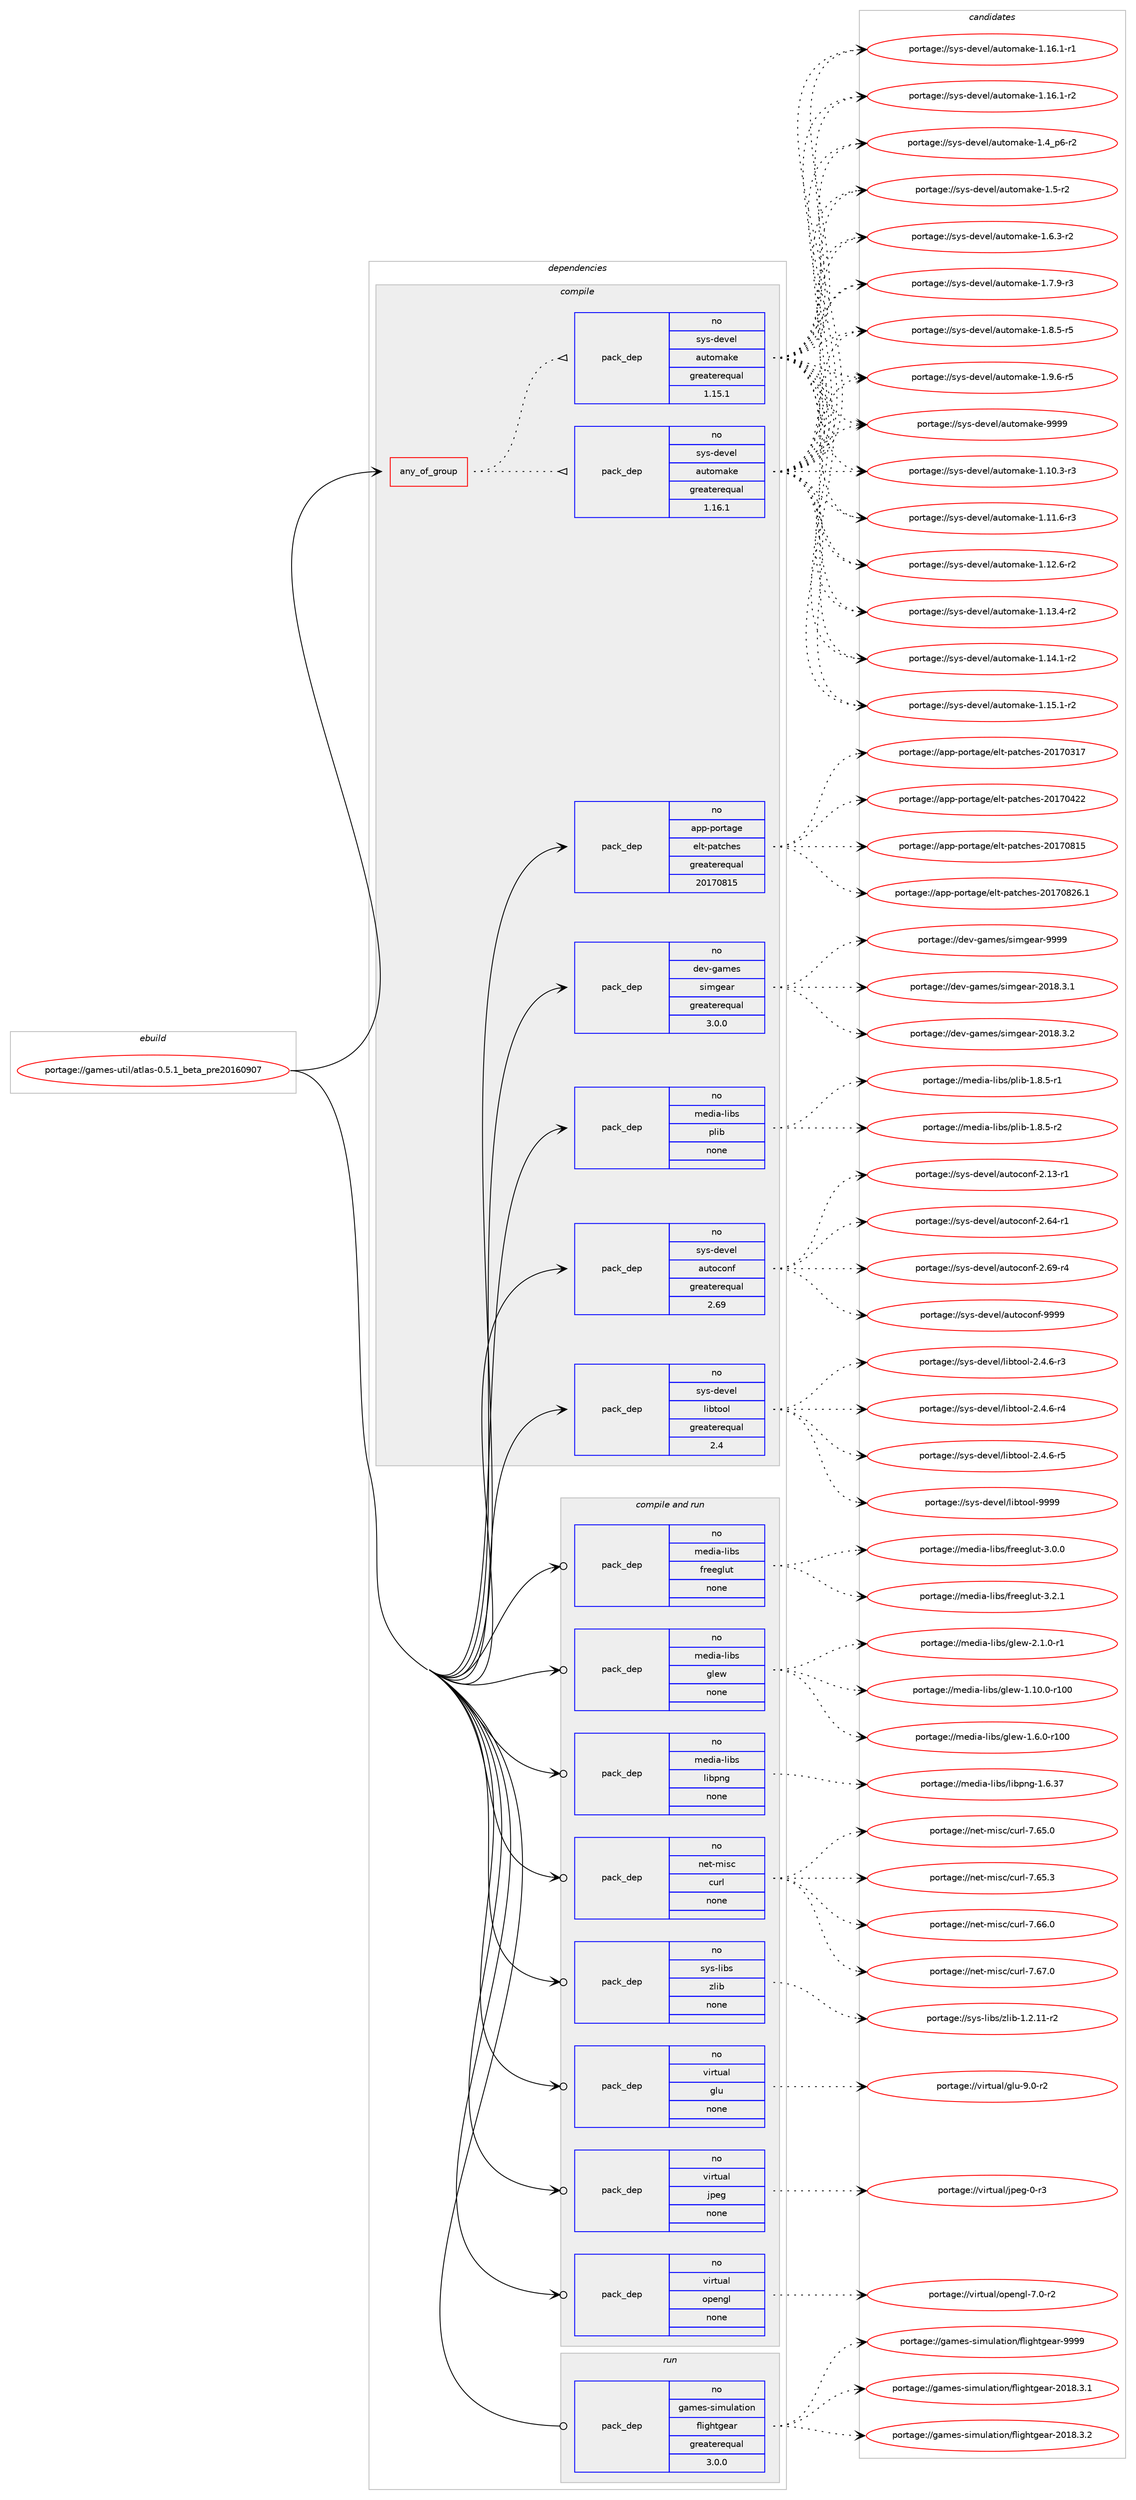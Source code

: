 digraph prolog {

# *************
# Graph options
# *************

newrank=true;
concentrate=true;
compound=true;
graph [rankdir=LR,fontname=Helvetica,fontsize=10,ranksep=1.5];#, ranksep=2.5, nodesep=0.2];
edge  [arrowhead=vee];
node  [fontname=Helvetica,fontsize=10];

# **********
# The ebuild
# **********

subgraph cluster_leftcol {
color=gray;
rank=same;
label=<<i>ebuild</i>>;
id [label="portage://games-util/atlas-0.5.1_beta_pre20160907", color=red, width=4, href="../games-util/atlas-0.5.1_beta_pre20160907.svg"];
}

# ****************
# The dependencies
# ****************

subgraph cluster_midcol {
color=gray;
label=<<i>dependencies</i>>;
subgraph cluster_compile {
fillcolor="#eeeeee";
style=filled;
label=<<i>compile</i>>;
subgraph any3965 {
dependency277444 [label=<<TABLE BORDER="0" CELLBORDER="1" CELLSPACING="0" CELLPADDING="4"><TR><TD CELLPADDING="10">any_of_group</TD></TR></TABLE>>, shape=none, color=red];subgraph pack199535 {
dependency277445 [label=<<TABLE BORDER="0" CELLBORDER="1" CELLSPACING="0" CELLPADDING="4" WIDTH="220"><TR><TD ROWSPAN="6" CELLPADDING="30">pack_dep</TD></TR><TR><TD WIDTH="110">no</TD></TR><TR><TD>sys-devel</TD></TR><TR><TD>automake</TD></TR><TR><TD>greaterequal</TD></TR><TR><TD>1.16.1</TD></TR></TABLE>>, shape=none, color=blue];
}
dependency277444:e -> dependency277445:w [weight=20,style="dotted",arrowhead="oinv"];
subgraph pack199536 {
dependency277446 [label=<<TABLE BORDER="0" CELLBORDER="1" CELLSPACING="0" CELLPADDING="4" WIDTH="220"><TR><TD ROWSPAN="6" CELLPADDING="30">pack_dep</TD></TR><TR><TD WIDTH="110">no</TD></TR><TR><TD>sys-devel</TD></TR><TR><TD>automake</TD></TR><TR><TD>greaterequal</TD></TR><TR><TD>1.15.1</TD></TR></TABLE>>, shape=none, color=blue];
}
dependency277444:e -> dependency277446:w [weight=20,style="dotted",arrowhead="oinv"];
}
id:e -> dependency277444:w [weight=20,style="solid",arrowhead="vee"];
subgraph pack199537 {
dependency277447 [label=<<TABLE BORDER="0" CELLBORDER="1" CELLSPACING="0" CELLPADDING="4" WIDTH="220"><TR><TD ROWSPAN="6" CELLPADDING="30">pack_dep</TD></TR><TR><TD WIDTH="110">no</TD></TR><TR><TD>app-portage</TD></TR><TR><TD>elt-patches</TD></TR><TR><TD>greaterequal</TD></TR><TR><TD>20170815</TD></TR></TABLE>>, shape=none, color=blue];
}
id:e -> dependency277447:w [weight=20,style="solid",arrowhead="vee"];
subgraph pack199538 {
dependency277448 [label=<<TABLE BORDER="0" CELLBORDER="1" CELLSPACING="0" CELLPADDING="4" WIDTH="220"><TR><TD ROWSPAN="6" CELLPADDING="30">pack_dep</TD></TR><TR><TD WIDTH="110">no</TD></TR><TR><TD>dev-games</TD></TR><TR><TD>simgear</TD></TR><TR><TD>greaterequal</TD></TR><TR><TD>3.0.0</TD></TR></TABLE>>, shape=none, color=blue];
}
id:e -> dependency277448:w [weight=20,style="solid",arrowhead="vee"];
subgraph pack199539 {
dependency277449 [label=<<TABLE BORDER="0" CELLBORDER="1" CELLSPACING="0" CELLPADDING="4" WIDTH="220"><TR><TD ROWSPAN="6" CELLPADDING="30">pack_dep</TD></TR><TR><TD WIDTH="110">no</TD></TR><TR><TD>media-libs</TD></TR><TR><TD>plib</TD></TR><TR><TD>none</TD></TR><TR><TD></TD></TR></TABLE>>, shape=none, color=blue];
}
id:e -> dependency277449:w [weight=20,style="solid",arrowhead="vee"];
subgraph pack199540 {
dependency277450 [label=<<TABLE BORDER="0" CELLBORDER="1" CELLSPACING="0" CELLPADDING="4" WIDTH="220"><TR><TD ROWSPAN="6" CELLPADDING="30">pack_dep</TD></TR><TR><TD WIDTH="110">no</TD></TR><TR><TD>sys-devel</TD></TR><TR><TD>autoconf</TD></TR><TR><TD>greaterequal</TD></TR><TR><TD>2.69</TD></TR></TABLE>>, shape=none, color=blue];
}
id:e -> dependency277450:w [weight=20,style="solid",arrowhead="vee"];
subgraph pack199541 {
dependency277451 [label=<<TABLE BORDER="0" CELLBORDER="1" CELLSPACING="0" CELLPADDING="4" WIDTH="220"><TR><TD ROWSPAN="6" CELLPADDING="30">pack_dep</TD></TR><TR><TD WIDTH="110">no</TD></TR><TR><TD>sys-devel</TD></TR><TR><TD>libtool</TD></TR><TR><TD>greaterequal</TD></TR><TR><TD>2.4</TD></TR></TABLE>>, shape=none, color=blue];
}
id:e -> dependency277451:w [weight=20,style="solid",arrowhead="vee"];
}
subgraph cluster_compileandrun {
fillcolor="#eeeeee";
style=filled;
label=<<i>compile and run</i>>;
subgraph pack199542 {
dependency277452 [label=<<TABLE BORDER="0" CELLBORDER="1" CELLSPACING="0" CELLPADDING="4" WIDTH="220"><TR><TD ROWSPAN="6" CELLPADDING="30">pack_dep</TD></TR><TR><TD WIDTH="110">no</TD></TR><TR><TD>media-libs</TD></TR><TR><TD>freeglut</TD></TR><TR><TD>none</TD></TR><TR><TD></TD></TR></TABLE>>, shape=none, color=blue];
}
id:e -> dependency277452:w [weight=20,style="solid",arrowhead="odotvee"];
subgraph pack199543 {
dependency277453 [label=<<TABLE BORDER="0" CELLBORDER="1" CELLSPACING="0" CELLPADDING="4" WIDTH="220"><TR><TD ROWSPAN="6" CELLPADDING="30">pack_dep</TD></TR><TR><TD WIDTH="110">no</TD></TR><TR><TD>media-libs</TD></TR><TR><TD>glew</TD></TR><TR><TD>none</TD></TR><TR><TD></TD></TR></TABLE>>, shape=none, color=blue];
}
id:e -> dependency277453:w [weight=20,style="solid",arrowhead="odotvee"];
subgraph pack199544 {
dependency277454 [label=<<TABLE BORDER="0" CELLBORDER="1" CELLSPACING="0" CELLPADDING="4" WIDTH="220"><TR><TD ROWSPAN="6" CELLPADDING="30">pack_dep</TD></TR><TR><TD WIDTH="110">no</TD></TR><TR><TD>media-libs</TD></TR><TR><TD>libpng</TD></TR><TR><TD>none</TD></TR><TR><TD></TD></TR></TABLE>>, shape=none, color=blue];
}
id:e -> dependency277454:w [weight=20,style="solid",arrowhead="odotvee"];
subgraph pack199545 {
dependency277455 [label=<<TABLE BORDER="0" CELLBORDER="1" CELLSPACING="0" CELLPADDING="4" WIDTH="220"><TR><TD ROWSPAN="6" CELLPADDING="30">pack_dep</TD></TR><TR><TD WIDTH="110">no</TD></TR><TR><TD>net-misc</TD></TR><TR><TD>curl</TD></TR><TR><TD>none</TD></TR><TR><TD></TD></TR></TABLE>>, shape=none, color=blue];
}
id:e -> dependency277455:w [weight=20,style="solid",arrowhead="odotvee"];
subgraph pack199546 {
dependency277456 [label=<<TABLE BORDER="0" CELLBORDER="1" CELLSPACING="0" CELLPADDING="4" WIDTH="220"><TR><TD ROWSPAN="6" CELLPADDING="30">pack_dep</TD></TR><TR><TD WIDTH="110">no</TD></TR><TR><TD>sys-libs</TD></TR><TR><TD>zlib</TD></TR><TR><TD>none</TD></TR><TR><TD></TD></TR></TABLE>>, shape=none, color=blue];
}
id:e -> dependency277456:w [weight=20,style="solid",arrowhead="odotvee"];
subgraph pack199547 {
dependency277457 [label=<<TABLE BORDER="0" CELLBORDER="1" CELLSPACING="0" CELLPADDING="4" WIDTH="220"><TR><TD ROWSPAN="6" CELLPADDING="30">pack_dep</TD></TR><TR><TD WIDTH="110">no</TD></TR><TR><TD>virtual</TD></TR><TR><TD>glu</TD></TR><TR><TD>none</TD></TR><TR><TD></TD></TR></TABLE>>, shape=none, color=blue];
}
id:e -> dependency277457:w [weight=20,style="solid",arrowhead="odotvee"];
subgraph pack199548 {
dependency277458 [label=<<TABLE BORDER="0" CELLBORDER="1" CELLSPACING="0" CELLPADDING="4" WIDTH="220"><TR><TD ROWSPAN="6" CELLPADDING="30">pack_dep</TD></TR><TR><TD WIDTH="110">no</TD></TR><TR><TD>virtual</TD></TR><TR><TD>jpeg</TD></TR><TR><TD>none</TD></TR><TR><TD></TD></TR></TABLE>>, shape=none, color=blue];
}
id:e -> dependency277458:w [weight=20,style="solid",arrowhead="odotvee"];
subgraph pack199549 {
dependency277459 [label=<<TABLE BORDER="0" CELLBORDER="1" CELLSPACING="0" CELLPADDING="4" WIDTH="220"><TR><TD ROWSPAN="6" CELLPADDING="30">pack_dep</TD></TR><TR><TD WIDTH="110">no</TD></TR><TR><TD>virtual</TD></TR><TR><TD>opengl</TD></TR><TR><TD>none</TD></TR><TR><TD></TD></TR></TABLE>>, shape=none, color=blue];
}
id:e -> dependency277459:w [weight=20,style="solid",arrowhead="odotvee"];
}
subgraph cluster_run {
fillcolor="#eeeeee";
style=filled;
label=<<i>run</i>>;
subgraph pack199550 {
dependency277460 [label=<<TABLE BORDER="0" CELLBORDER="1" CELLSPACING="0" CELLPADDING="4" WIDTH="220"><TR><TD ROWSPAN="6" CELLPADDING="30">pack_dep</TD></TR><TR><TD WIDTH="110">no</TD></TR><TR><TD>games-simulation</TD></TR><TR><TD>flightgear</TD></TR><TR><TD>greaterequal</TD></TR><TR><TD>3.0.0</TD></TR></TABLE>>, shape=none, color=blue];
}
id:e -> dependency277460:w [weight=20,style="solid",arrowhead="odot"];
}
}

# **************
# The candidates
# **************

subgraph cluster_choices {
rank=same;
color=gray;
label=<<i>candidates</i>>;

subgraph choice199535 {
color=black;
nodesep=1;
choiceportage11512111545100101118101108479711711611110997107101454946494846514511451 [label="portage://sys-devel/automake-1.10.3-r3", color=red, width=4,href="../sys-devel/automake-1.10.3-r3.svg"];
choiceportage11512111545100101118101108479711711611110997107101454946494946544511451 [label="portage://sys-devel/automake-1.11.6-r3", color=red, width=4,href="../sys-devel/automake-1.11.6-r3.svg"];
choiceportage11512111545100101118101108479711711611110997107101454946495046544511450 [label="portage://sys-devel/automake-1.12.6-r2", color=red, width=4,href="../sys-devel/automake-1.12.6-r2.svg"];
choiceportage11512111545100101118101108479711711611110997107101454946495146524511450 [label="portage://sys-devel/automake-1.13.4-r2", color=red, width=4,href="../sys-devel/automake-1.13.4-r2.svg"];
choiceportage11512111545100101118101108479711711611110997107101454946495246494511450 [label="portage://sys-devel/automake-1.14.1-r2", color=red, width=4,href="../sys-devel/automake-1.14.1-r2.svg"];
choiceportage11512111545100101118101108479711711611110997107101454946495346494511450 [label="portage://sys-devel/automake-1.15.1-r2", color=red, width=4,href="../sys-devel/automake-1.15.1-r2.svg"];
choiceportage11512111545100101118101108479711711611110997107101454946495446494511449 [label="portage://sys-devel/automake-1.16.1-r1", color=red, width=4,href="../sys-devel/automake-1.16.1-r1.svg"];
choiceportage11512111545100101118101108479711711611110997107101454946495446494511450 [label="portage://sys-devel/automake-1.16.1-r2", color=red, width=4,href="../sys-devel/automake-1.16.1-r2.svg"];
choiceportage115121115451001011181011084797117116111109971071014549465295112544511450 [label="portage://sys-devel/automake-1.4_p6-r2", color=red, width=4,href="../sys-devel/automake-1.4_p6-r2.svg"];
choiceportage11512111545100101118101108479711711611110997107101454946534511450 [label="portage://sys-devel/automake-1.5-r2", color=red, width=4,href="../sys-devel/automake-1.5-r2.svg"];
choiceportage115121115451001011181011084797117116111109971071014549465446514511450 [label="portage://sys-devel/automake-1.6.3-r2", color=red, width=4,href="../sys-devel/automake-1.6.3-r2.svg"];
choiceportage115121115451001011181011084797117116111109971071014549465546574511451 [label="portage://sys-devel/automake-1.7.9-r3", color=red, width=4,href="../sys-devel/automake-1.7.9-r3.svg"];
choiceportage115121115451001011181011084797117116111109971071014549465646534511453 [label="portage://sys-devel/automake-1.8.5-r5", color=red, width=4,href="../sys-devel/automake-1.8.5-r5.svg"];
choiceportage115121115451001011181011084797117116111109971071014549465746544511453 [label="portage://sys-devel/automake-1.9.6-r5", color=red, width=4,href="../sys-devel/automake-1.9.6-r5.svg"];
choiceportage115121115451001011181011084797117116111109971071014557575757 [label="portage://sys-devel/automake-9999", color=red, width=4,href="../sys-devel/automake-9999.svg"];
dependency277445:e -> choiceportage11512111545100101118101108479711711611110997107101454946494846514511451:w [style=dotted,weight="100"];
dependency277445:e -> choiceportage11512111545100101118101108479711711611110997107101454946494946544511451:w [style=dotted,weight="100"];
dependency277445:e -> choiceportage11512111545100101118101108479711711611110997107101454946495046544511450:w [style=dotted,weight="100"];
dependency277445:e -> choiceportage11512111545100101118101108479711711611110997107101454946495146524511450:w [style=dotted,weight="100"];
dependency277445:e -> choiceportage11512111545100101118101108479711711611110997107101454946495246494511450:w [style=dotted,weight="100"];
dependency277445:e -> choiceportage11512111545100101118101108479711711611110997107101454946495346494511450:w [style=dotted,weight="100"];
dependency277445:e -> choiceportage11512111545100101118101108479711711611110997107101454946495446494511449:w [style=dotted,weight="100"];
dependency277445:e -> choiceportage11512111545100101118101108479711711611110997107101454946495446494511450:w [style=dotted,weight="100"];
dependency277445:e -> choiceportage115121115451001011181011084797117116111109971071014549465295112544511450:w [style=dotted,weight="100"];
dependency277445:e -> choiceportage11512111545100101118101108479711711611110997107101454946534511450:w [style=dotted,weight="100"];
dependency277445:e -> choiceportage115121115451001011181011084797117116111109971071014549465446514511450:w [style=dotted,weight="100"];
dependency277445:e -> choiceportage115121115451001011181011084797117116111109971071014549465546574511451:w [style=dotted,weight="100"];
dependency277445:e -> choiceportage115121115451001011181011084797117116111109971071014549465646534511453:w [style=dotted,weight="100"];
dependency277445:e -> choiceportage115121115451001011181011084797117116111109971071014549465746544511453:w [style=dotted,weight="100"];
dependency277445:e -> choiceportage115121115451001011181011084797117116111109971071014557575757:w [style=dotted,weight="100"];
}
subgraph choice199536 {
color=black;
nodesep=1;
choiceportage11512111545100101118101108479711711611110997107101454946494846514511451 [label="portage://sys-devel/automake-1.10.3-r3", color=red, width=4,href="../sys-devel/automake-1.10.3-r3.svg"];
choiceportage11512111545100101118101108479711711611110997107101454946494946544511451 [label="portage://sys-devel/automake-1.11.6-r3", color=red, width=4,href="../sys-devel/automake-1.11.6-r3.svg"];
choiceportage11512111545100101118101108479711711611110997107101454946495046544511450 [label="portage://sys-devel/automake-1.12.6-r2", color=red, width=4,href="../sys-devel/automake-1.12.6-r2.svg"];
choiceportage11512111545100101118101108479711711611110997107101454946495146524511450 [label="portage://sys-devel/automake-1.13.4-r2", color=red, width=4,href="../sys-devel/automake-1.13.4-r2.svg"];
choiceportage11512111545100101118101108479711711611110997107101454946495246494511450 [label="portage://sys-devel/automake-1.14.1-r2", color=red, width=4,href="../sys-devel/automake-1.14.1-r2.svg"];
choiceportage11512111545100101118101108479711711611110997107101454946495346494511450 [label="portage://sys-devel/automake-1.15.1-r2", color=red, width=4,href="../sys-devel/automake-1.15.1-r2.svg"];
choiceportage11512111545100101118101108479711711611110997107101454946495446494511449 [label="portage://sys-devel/automake-1.16.1-r1", color=red, width=4,href="../sys-devel/automake-1.16.1-r1.svg"];
choiceportage11512111545100101118101108479711711611110997107101454946495446494511450 [label="portage://sys-devel/automake-1.16.1-r2", color=red, width=4,href="../sys-devel/automake-1.16.1-r2.svg"];
choiceportage115121115451001011181011084797117116111109971071014549465295112544511450 [label="portage://sys-devel/automake-1.4_p6-r2", color=red, width=4,href="../sys-devel/automake-1.4_p6-r2.svg"];
choiceportage11512111545100101118101108479711711611110997107101454946534511450 [label="portage://sys-devel/automake-1.5-r2", color=red, width=4,href="../sys-devel/automake-1.5-r2.svg"];
choiceportage115121115451001011181011084797117116111109971071014549465446514511450 [label="portage://sys-devel/automake-1.6.3-r2", color=red, width=4,href="../sys-devel/automake-1.6.3-r2.svg"];
choiceportage115121115451001011181011084797117116111109971071014549465546574511451 [label="portage://sys-devel/automake-1.7.9-r3", color=red, width=4,href="../sys-devel/automake-1.7.9-r3.svg"];
choiceportage115121115451001011181011084797117116111109971071014549465646534511453 [label="portage://sys-devel/automake-1.8.5-r5", color=red, width=4,href="../sys-devel/automake-1.8.5-r5.svg"];
choiceportage115121115451001011181011084797117116111109971071014549465746544511453 [label="portage://sys-devel/automake-1.9.6-r5", color=red, width=4,href="../sys-devel/automake-1.9.6-r5.svg"];
choiceportage115121115451001011181011084797117116111109971071014557575757 [label="portage://sys-devel/automake-9999", color=red, width=4,href="../sys-devel/automake-9999.svg"];
dependency277446:e -> choiceportage11512111545100101118101108479711711611110997107101454946494846514511451:w [style=dotted,weight="100"];
dependency277446:e -> choiceportage11512111545100101118101108479711711611110997107101454946494946544511451:w [style=dotted,weight="100"];
dependency277446:e -> choiceportage11512111545100101118101108479711711611110997107101454946495046544511450:w [style=dotted,weight="100"];
dependency277446:e -> choiceportage11512111545100101118101108479711711611110997107101454946495146524511450:w [style=dotted,weight="100"];
dependency277446:e -> choiceportage11512111545100101118101108479711711611110997107101454946495246494511450:w [style=dotted,weight="100"];
dependency277446:e -> choiceportage11512111545100101118101108479711711611110997107101454946495346494511450:w [style=dotted,weight="100"];
dependency277446:e -> choiceportage11512111545100101118101108479711711611110997107101454946495446494511449:w [style=dotted,weight="100"];
dependency277446:e -> choiceportage11512111545100101118101108479711711611110997107101454946495446494511450:w [style=dotted,weight="100"];
dependency277446:e -> choiceportage115121115451001011181011084797117116111109971071014549465295112544511450:w [style=dotted,weight="100"];
dependency277446:e -> choiceportage11512111545100101118101108479711711611110997107101454946534511450:w [style=dotted,weight="100"];
dependency277446:e -> choiceportage115121115451001011181011084797117116111109971071014549465446514511450:w [style=dotted,weight="100"];
dependency277446:e -> choiceportage115121115451001011181011084797117116111109971071014549465546574511451:w [style=dotted,weight="100"];
dependency277446:e -> choiceportage115121115451001011181011084797117116111109971071014549465646534511453:w [style=dotted,weight="100"];
dependency277446:e -> choiceportage115121115451001011181011084797117116111109971071014549465746544511453:w [style=dotted,weight="100"];
dependency277446:e -> choiceportage115121115451001011181011084797117116111109971071014557575757:w [style=dotted,weight="100"];
}
subgraph choice199537 {
color=black;
nodesep=1;
choiceportage97112112451121111141169710310147101108116451129711699104101115455048495548514955 [label="portage://app-portage/elt-patches-20170317", color=red, width=4,href="../app-portage/elt-patches-20170317.svg"];
choiceportage97112112451121111141169710310147101108116451129711699104101115455048495548525050 [label="portage://app-portage/elt-patches-20170422", color=red, width=4,href="../app-portage/elt-patches-20170422.svg"];
choiceportage97112112451121111141169710310147101108116451129711699104101115455048495548564953 [label="portage://app-portage/elt-patches-20170815", color=red, width=4,href="../app-portage/elt-patches-20170815.svg"];
choiceportage971121124511211111411697103101471011081164511297116991041011154550484955485650544649 [label="portage://app-portage/elt-patches-20170826.1", color=red, width=4,href="../app-portage/elt-patches-20170826.1.svg"];
dependency277447:e -> choiceportage97112112451121111141169710310147101108116451129711699104101115455048495548514955:w [style=dotted,weight="100"];
dependency277447:e -> choiceportage97112112451121111141169710310147101108116451129711699104101115455048495548525050:w [style=dotted,weight="100"];
dependency277447:e -> choiceportage97112112451121111141169710310147101108116451129711699104101115455048495548564953:w [style=dotted,weight="100"];
dependency277447:e -> choiceportage971121124511211111411697103101471011081164511297116991041011154550484955485650544649:w [style=dotted,weight="100"];
}
subgraph choice199538 {
color=black;
nodesep=1;
choiceportage10010111845103971091011154711510510910310197114455048495646514649 [label="portage://dev-games/simgear-2018.3.1", color=red, width=4,href="../dev-games/simgear-2018.3.1.svg"];
choiceportage10010111845103971091011154711510510910310197114455048495646514650 [label="portage://dev-games/simgear-2018.3.2", color=red, width=4,href="../dev-games/simgear-2018.3.2.svg"];
choiceportage100101118451039710910111547115105109103101971144557575757 [label="portage://dev-games/simgear-9999", color=red, width=4,href="../dev-games/simgear-9999.svg"];
dependency277448:e -> choiceportage10010111845103971091011154711510510910310197114455048495646514649:w [style=dotted,weight="100"];
dependency277448:e -> choiceportage10010111845103971091011154711510510910310197114455048495646514650:w [style=dotted,weight="100"];
dependency277448:e -> choiceportage100101118451039710910111547115105109103101971144557575757:w [style=dotted,weight="100"];
}
subgraph choice199539 {
color=black;
nodesep=1;
choiceportage10910110010597451081059811547112108105984549465646534511449 [label="portage://media-libs/plib-1.8.5-r1", color=red, width=4,href="../media-libs/plib-1.8.5-r1.svg"];
choiceportage10910110010597451081059811547112108105984549465646534511450 [label="portage://media-libs/plib-1.8.5-r2", color=red, width=4,href="../media-libs/plib-1.8.5-r2.svg"];
dependency277449:e -> choiceportage10910110010597451081059811547112108105984549465646534511449:w [style=dotted,weight="100"];
dependency277449:e -> choiceportage10910110010597451081059811547112108105984549465646534511450:w [style=dotted,weight="100"];
}
subgraph choice199540 {
color=black;
nodesep=1;
choiceportage1151211154510010111810110847971171161119911111010245504649514511449 [label="portage://sys-devel/autoconf-2.13-r1", color=red, width=4,href="../sys-devel/autoconf-2.13-r1.svg"];
choiceportage1151211154510010111810110847971171161119911111010245504654524511449 [label="portage://sys-devel/autoconf-2.64-r1", color=red, width=4,href="../sys-devel/autoconf-2.64-r1.svg"];
choiceportage1151211154510010111810110847971171161119911111010245504654574511452 [label="portage://sys-devel/autoconf-2.69-r4", color=red, width=4,href="../sys-devel/autoconf-2.69-r4.svg"];
choiceportage115121115451001011181011084797117116111991111101024557575757 [label="portage://sys-devel/autoconf-9999", color=red, width=4,href="../sys-devel/autoconf-9999.svg"];
dependency277450:e -> choiceportage1151211154510010111810110847971171161119911111010245504649514511449:w [style=dotted,weight="100"];
dependency277450:e -> choiceportage1151211154510010111810110847971171161119911111010245504654524511449:w [style=dotted,weight="100"];
dependency277450:e -> choiceportage1151211154510010111810110847971171161119911111010245504654574511452:w [style=dotted,weight="100"];
dependency277450:e -> choiceportage115121115451001011181011084797117116111991111101024557575757:w [style=dotted,weight="100"];
}
subgraph choice199541 {
color=black;
nodesep=1;
choiceportage1151211154510010111810110847108105981161111111084550465246544511451 [label="portage://sys-devel/libtool-2.4.6-r3", color=red, width=4,href="../sys-devel/libtool-2.4.6-r3.svg"];
choiceportage1151211154510010111810110847108105981161111111084550465246544511452 [label="portage://sys-devel/libtool-2.4.6-r4", color=red, width=4,href="../sys-devel/libtool-2.4.6-r4.svg"];
choiceportage1151211154510010111810110847108105981161111111084550465246544511453 [label="portage://sys-devel/libtool-2.4.6-r5", color=red, width=4,href="../sys-devel/libtool-2.4.6-r5.svg"];
choiceportage1151211154510010111810110847108105981161111111084557575757 [label="portage://sys-devel/libtool-9999", color=red, width=4,href="../sys-devel/libtool-9999.svg"];
dependency277451:e -> choiceportage1151211154510010111810110847108105981161111111084550465246544511451:w [style=dotted,weight="100"];
dependency277451:e -> choiceportage1151211154510010111810110847108105981161111111084550465246544511452:w [style=dotted,weight="100"];
dependency277451:e -> choiceportage1151211154510010111810110847108105981161111111084550465246544511453:w [style=dotted,weight="100"];
dependency277451:e -> choiceportage1151211154510010111810110847108105981161111111084557575757:w [style=dotted,weight="100"];
}
subgraph choice199542 {
color=black;
nodesep=1;
choiceportage10910110010597451081059811547102114101101103108117116455146484648 [label="portage://media-libs/freeglut-3.0.0", color=red, width=4,href="../media-libs/freeglut-3.0.0.svg"];
choiceportage10910110010597451081059811547102114101101103108117116455146504649 [label="portage://media-libs/freeglut-3.2.1", color=red, width=4,href="../media-libs/freeglut-3.2.1.svg"];
dependency277452:e -> choiceportage10910110010597451081059811547102114101101103108117116455146484648:w [style=dotted,weight="100"];
dependency277452:e -> choiceportage10910110010597451081059811547102114101101103108117116455146504649:w [style=dotted,weight="100"];
}
subgraph choice199543 {
color=black;
nodesep=1;
choiceportage109101100105974510810598115471031081011194549464948464845114494848 [label="portage://media-libs/glew-1.10.0-r100", color=red, width=4,href="../media-libs/glew-1.10.0-r100.svg"];
choiceportage1091011001059745108105981154710310810111945494654464845114494848 [label="portage://media-libs/glew-1.6.0-r100", color=red, width=4,href="../media-libs/glew-1.6.0-r100.svg"];
choiceportage109101100105974510810598115471031081011194550464946484511449 [label="portage://media-libs/glew-2.1.0-r1", color=red, width=4,href="../media-libs/glew-2.1.0-r1.svg"];
dependency277453:e -> choiceportage109101100105974510810598115471031081011194549464948464845114494848:w [style=dotted,weight="100"];
dependency277453:e -> choiceportage1091011001059745108105981154710310810111945494654464845114494848:w [style=dotted,weight="100"];
dependency277453:e -> choiceportage109101100105974510810598115471031081011194550464946484511449:w [style=dotted,weight="100"];
}
subgraph choice199544 {
color=black;
nodesep=1;
choiceportage109101100105974510810598115471081059811211010345494654465155 [label="portage://media-libs/libpng-1.6.37", color=red, width=4,href="../media-libs/libpng-1.6.37.svg"];
dependency277454:e -> choiceportage109101100105974510810598115471081059811211010345494654465155:w [style=dotted,weight="100"];
}
subgraph choice199545 {
color=black;
nodesep=1;
choiceportage1101011164510910511599479911711410845554654534648 [label="portage://net-misc/curl-7.65.0", color=red, width=4,href="../net-misc/curl-7.65.0.svg"];
choiceportage1101011164510910511599479911711410845554654534651 [label="portage://net-misc/curl-7.65.3", color=red, width=4,href="../net-misc/curl-7.65.3.svg"];
choiceportage1101011164510910511599479911711410845554654544648 [label="portage://net-misc/curl-7.66.0", color=red, width=4,href="../net-misc/curl-7.66.0.svg"];
choiceportage1101011164510910511599479911711410845554654554648 [label="portage://net-misc/curl-7.67.0", color=red, width=4,href="../net-misc/curl-7.67.0.svg"];
dependency277455:e -> choiceportage1101011164510910511599479911711410845554654534648:w [style=dotted,weight="100"];
dependency277455:e -> choiceportage1101011164510910511599479911711410845554654534651:w [style=dotted,weight="100"];
dependency277455:e -> choiceportage1101011164510910511599479911711410845554654544648:w [style=dotted,weight="100"];
dependency277455:e -> choiceportage1101011164510910511599479911711410845554654554648:w [style=dotted,weight="100"];
}
subgraph choice199546 {
color=black;
nodesep=1;
choiceportage11512111545108105981154712210810598454946504649494511450 [label="portage://sys-libs/zlib-1.2.11-r2", color=red, width=4,href="../sys-libs/zlib-1.2.11-r2.svg"];
dependency277456:e -> choiceportage11512111545108105981154712210810598454946504649494511450:w [style=dotted,weight="100"];
}
subgraph choice199547 {
color=black;
nodesep=1;
choiceportage1181051141161179710847103108117455746484511450 [label="portage://virtual/glu-9.0-r2", color=red, width=4,href="../virtual/glu-9.0-r2.svg"];
dependency277457:e -> choiceportage1181051141161179710847103108117455746484511450:w [style=dotted,weight="100"];
}
subgraph choice199548 {
color=black;
nodesep=1;
choiceportage118105114116117971084710611210110345484511451 [label="portage://virtual/jpeg-0-r3", color=red, width=4,href="../virtual/jpeg-0-r3.svg"];
dependency277458:e -> choiceportage118105114116117971084710611210110345484511451:w [style=dotted,weight="100"];
}
subgraph choice199549 {
color=black;
nodesep=1;
choiceportage1181051141161179710847111112101110103108455546484511450 [label="portage://virtual/opengl-7.0-r2", color=red, width=4,href="../virtual/opengl-7.0-r2.svg"];
dependency277459:e -> choiceportage1181051141161179710847111112101110103108455546484511450:w [style=dotted,weight="100"];
}
subgraph choice199550 {
color=black;
nodesep=1;
choiceportage1039710910111545115105109117108971161051111104710210810510310411610310197114455048495646514649 [label="portage://games-simulation/flightgear-2018.3.1", color=red, width=4,href="../games-simulation/flightgear-2018.3.1.svg"];
choiceportage1039710910111545115105109117108971161051111104710210810510310411610310197114455048495646514650 [label="portage://games-simulation/flightgear-2018.3.2", color=red, width=4,href="../games-simulation/flightgear-2018.3.2.svg"];
choiceportage10397109101115451151051091171089711610511111047102108105103104116103101971144557575757 [label="portage://games-simulation/flightgear-9999", color=red, width=4,href="../games-simulation/flightgear-9999.svg"];
dependency277460:e -> choiceportage1039710910111545115105109117108971161051111104710210810510310411610310197114455048495646514649:w [style=dotted,weight="100"];
dependency277460:e -> choiceportage1039710910111545115105109117108971161051111104710210810510310411610310197114455048495646514650:w [style=dotted,weight="100"];
dependency277460:e -> choiceportage10397109101115451151051091171089711610511111047102108105103104116103101971144557575757:w [style=dotted,weight="100"];
}
}

}
